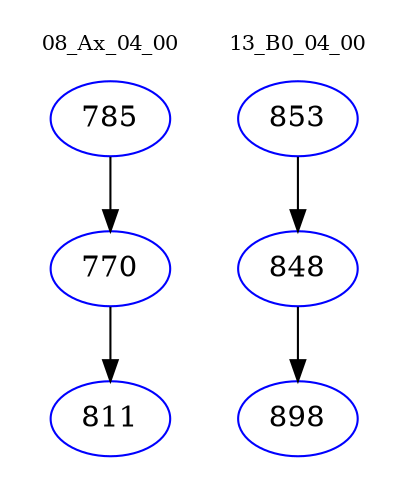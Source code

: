 digraph{
subgraph cluster_0 {
color = white
label = "08_Ax_04_00";
fontsize=10;
T0_785 [label="785", color="blue"]
T0_785 -> T0_770 [color="black"]
T0_770 [label="770", color="blue"]
T0_770 -> T0_811 [color="black"]
T0_811 [label="811", color="blue"]
}
subgraph cluster_1 {
color = white
label = "13_B0_04_00";
fontsize=10;
T1_853 [label="853", color="blue"]
T1_853 -> T1_848 [color="black"]
T1_848 [label="848", color="blue"]
T1_848 -> T1_898 [color="black"]
T1_898 [label="898", color="blue"]
}
}

